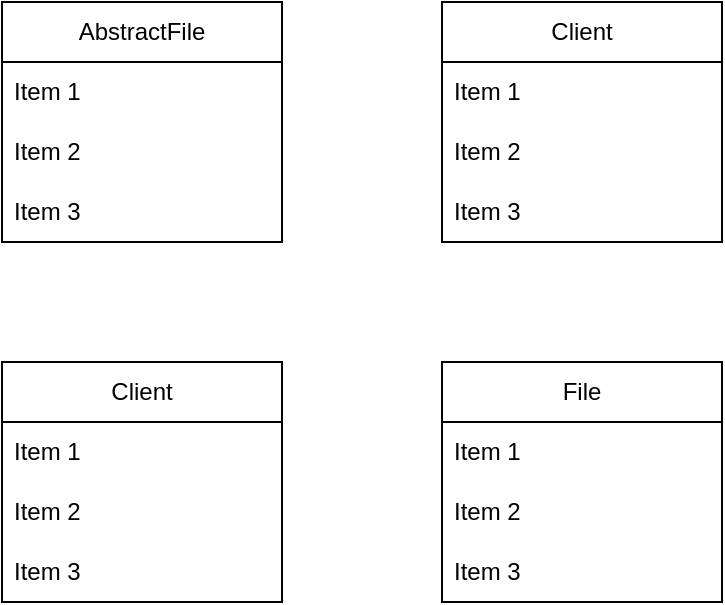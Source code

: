 <mxfile version="24.7.16">
  <diagram name="페이지-1" id="wl-Ao_sD0Qec9eO8h80N">
    <mxGraphModel dx="580" dy="524" grid="1" gridSize="10" guides="1" tooltips="1" connect="1" arrows="1" fold="1" page="1" pageScale="1" pageWidth="827" pageHeight="1169" math="0" shadow="0">
      <root>
        <mxCell id="0" />
        <mxCell id="1" parent="0" />
        <mxCell id="mT-opLCZMWNSOOU5n5ld-1" value="AbstractFile" style="swimlane;fontStyle=0;childLayout=stackLayout;horizontal=1;startSize=30;horizontalStack=0;resizeParent=1;resizeParentMax=0;resizeLast=0;collapsible=1;marginBottom=0;whiteSpace=wrap;html=1;" vertex="1" parent="1">
          <mxGeometry x="110" y="120" width="140" height="120" as="geometry" />
        </mxCell>
        <mxCell id="mT-opLCZMWNSOOU5n5ld-2" value="Item 1" style="text;strokeColor=none;fillColor=none;align=left;verticalAlign=middle;spacingLeft=4;spacingRight=4;overflow=hidden;points=[[0,0.5],[1,0.5]];portConstraint=eastwest;rotatable=0;whiteSpace=wrap;html=1;" vertex="1" parent="mT-opLCZMWNSOOU5n5ld-1">
          <mxGeometry y="30" width="140" height="30" as="geometry" />
        </mxCell>
        <mxCell id="mT-opLCZMWNSOOU5n5ld-3" value="Item 2" style="text;strokeColor=none;fillColor=none;align=left;verticalAlign=middle;spacingLeft=4;spacingRight=4;overflow=hidden;points=[[0,0.5],[1,0.5]];portConstraint=eastwest;rotatable=0;whiteSpace=wrap;html=1;" vertex="1" parent="mT-opLCZMWNSOOU5n5ld-1">
          <mxGeometry y="60" width="140" height="30" as="geometry" />
        </mxCell>
        <mxCell id="mT-opLCZMWNSOOU5n5ld-4" value="Item 3" style="text;strokeColor=none;fillColor=none;align=left;verticalAlign=middle;spacingLeft=4;spacingRight=4;overflow=hidden;points=[[0,0.5],[1,0.5]];portConstraint=eastwest;rotatable=0;whiteSpace=wrap;html=1;" vertex="1" parent="mT-opLCZMWNSOOU5n5ld-1">
          <mxGeometry y="90" width="140" height="30" as="geometry" />
        </mxCell>
        <mxCell id="mT-opLCZMWNSOOU5n5ld-5" value="Client" style="swimlane;fontStyle=0;childLayout=stackLayout;horizontal=1;startSize=30;horizontalStack=0;resizeParent=1;resizeParentMax=0;resizeLast=0;collapsible=1;marginBottom=0;whiteSpace=wrap;html=1;" vertex="1" parent="1">
          <mxGeometry x="110" y="300" width="140" height="120" as="geometry" />
        </mxCell>
        <mxCell id="mT-opLCZMWNSOOU5n5ld-6" value="Item 1" style="text;strokeColor=none;fillColor=none;align=left;verticalAlign=middle;spacingLeft=4;spacingRight=4;overflow=hidden;points=[[0,0.5],[1,0.5]];portConstraint=eastwest;rotatable=0;whiteSpace=wrap;html=1;" vertex="1" parent="mT-opLCZMWNSOOU5n5ld-5">
          <mxGeometry y="30" width="140" height="30" as="geometry" />
        </mxCell>
        <mxCell id="mT-opLCZMWNSOOU5n5ld-7" value="Item 2" style="text;strokeColor=none;fillColor=none;align=left;verticalAlign=middle;spacingLeft=4;spacingRight=4;overflow=hidden;points=[[0,0.5],[1,0.5]];portConstraint=eastwest;rotatable=0;whiteSpace=wrap;html=1;" vertex="1" parent="mT-opLCZMWNSOOU5n5ld-5">
          <mxGeometry y="60" width="140" height="30" as="geometry" />
        </mxCell>
        <mxCell id="mT-opLCZMWNSOOU5n5ld-8" value="Item 3" style="text;strokeColor=none;fillColor=none;align=left;verticalAlign=middle;spacingLeft=4;spacingRight=4;overflow=hidden;points=[[0,0.5],[1,0.5]];portConstraint=eastwest;rotatable=0;whiteSpace=wrap;html=1;" vertex="1" parent="mT-opLCZMWNSOOU5n5ld-5">
          <mxGeometry y="90" width="140" height="30" as="geometry" />
        </mxCell>
        <mxCell id="mT-opLCZMWNSOOU5n5ld-9" value="Client" style="swimlane;fontStyle=0;childLayout=stackLayout;horizontal=1;startSize=30;horizontalStack=0;resizeParent=1;resizeParentMax=0;resizeLast=0;collapsible=1;marginBottom=0;whiteSpace=wrap;html=1;" vertex="1" parent="1">
          <mxGeometry x="330" y="120" width="140" height="120" as="geometry" />
        </mxCell>
        <mxCell id="mT-opLCZMWNSOOU5n5ld-10" value="Item 1" style="text;strokeColor=none;fillColor=none;align=left;verticalAlign=middle;spacingLeft=4;spacingRight=4;overflow=hidden;points=[[0,0.5],[1,0.5]];portConstraint=eastwest;rotatable=0;whiteSpace=wrap;html=1;" vertex="1" parent="mT-opLCZMWNSOOU5n5ld-9">
          <mxGeometry y="30" width="140" height="30" as="geometry" />
        </mxCell>
        <mxCell id="mT-opLCZMWNSOOU5n5ld-11" value="Item 2" style="text;strokeColor=none;fillColor=none;align=left;verticalAlign=middle;spacingLeft=4;spacingRight=4;overflow=hidden;points=[[0,0.5],[1,0.5]];portConstraint=eastwest;rotatable=0;whiteSpace=wrap;html=1;" vertex="1" parent="mT-opLCZMWNSOOU5n5ld-9">
          <mxGeometry y="60" width="140" height="30" as="geometry" />
        </mxCell>
        <mxCell id="mT-opLCZMWNSOOU5n5ld-12" value="Item 3" style="text;strokeColor=none;fillColor=none;align=left;verticalAlign=middle;spacingLeft=4;spacingRight=4;overflow=hidden;points=[[0,0.5],[1,0.5]];portConstraint=eastwest;rotatable=0;whiteSpace=wrap;html=1;" vertex="1" parent="mT-opLCZMWNSOOU5n5ld-9">
          <mxGeometry y="90" width="140" height="30" as="geometry" />
        </mxCell>
        <mxCell id="mT-opLCZMWNSOOU5n5ld-13" value="File" style="swimlane;fontStyle=0;childLayout=stackLayout;horizontal=1;startSize=30;horizontalStack=0;resizeParent=1;resizeParentMax=0;resizeLast=0;collapsible=1;marginBottom=0;whiteSpace=wrap;html=1;" vertex="1" parent="1">
          <mxGeometry x="330" y="300" width="140" height="120" as="geometry" />
        </mxCell>
        <mxCell id="mT-opLCZMWNSOOU5n5ld-14" value="Item 1" style="text;strokeColor=none;fillColor=none;align=left;verticalAlign=middle;spacingLeft=4;spacingRight=4;overflow=hidden;points=[[0,0.5],[1,0.5]];portConstraint=eastwest;rotatable=0;whiteSpace=wrap;html=1;" vertex="1" parent="mT-opLCZMWNSOOU5n5ld-13">
          <mxGeometry y="30" width="140" height="30" as="geometry" />
        </mxCell>
        <mxCell id="mT-opLCZMWNSOOU5n5ld-15" value="Item 2" style="text;strokeColor=none;fillColor=none;align=left;verticalAlign=middle;spacingLeft=4;spacingRight=4;overflow=hidden;points=[[0,0.5],[1,0.5]];portConstraint=eastwest;rotatable=0;whiteSpace=wrap;html=1;" vertex="1" parent="mT-opLCZMWNSOOU5n5ld-13">
          <mxGeometry y="60" width="140" height="30" as="geometry" />
        </mxCell>
        <mxCell id="mT-opLCZMWNSOOU5n5ld-16" value="Item 3" style="text;strokeColor=none;fillColor=none;align=left;verticalAlign=middle;spacingLeft=4;spacingRight=4;overflow=hidden;points=[[0,0.5],[1,0.5]];portConstraint=eastwest;rotatable=0;whiteSpace=wrap;html=1;" vertex="1" parent="mT-opLCZMWNSOOU5n5ld-13">
          <mxGeometry y="90" width="140" height="30" as="geometry" />
        </mxCell>
      </root>
    </mxGraphModel>
  </diagram>
</mxfile>
